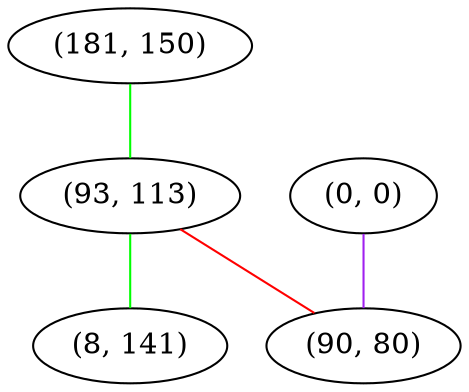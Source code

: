 graph "" {
"(181, 150)";
"(93, 113)";
"(0, 0)";
"(8, 141)";
"(90, 80)";
"(181, 150)" -- "(93, 113)"  [color=green, key=0, weight=2];
"(93, 113)" -- "(90, 80)"  [color=red, key=0, weight=1];
"(93, 113)" -- "(8, 141)"  [color=green, key=0, weight=2];
"(0, 0)" -- "(90, 80)"  [color=purple, key=0, weight=4];
}
